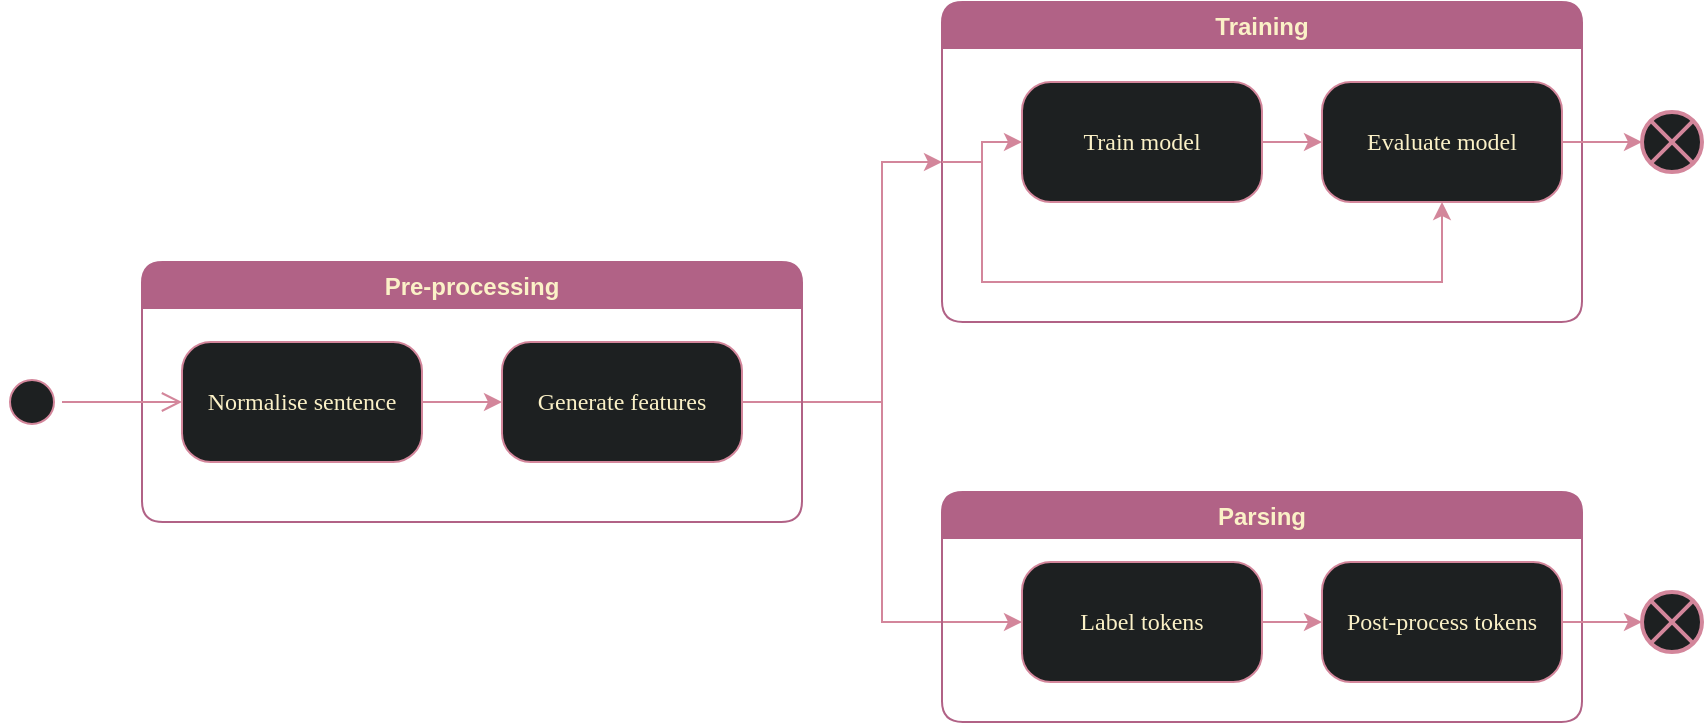 <mxfile version="24.8.4">
  <diagram name="Page-1" id="58cdce13-f638-feb5-8d6f-7d28b1aa9fa0">
    <mxGraphModel dx="1062" dy="569" grid="1" gridSize="10" guides="1" tooltips="1" connect="1" arrows="1" fold="1" page="1" pageScale="1" pageWidth="1100" pageHeight="850" background="none" math="0" shadow="0">
      <root>
        <mxCell id="0" />
        <mxCell id="1" parent="0" />
        <mxCell id="MJA81eZ-Jpp3-eZPRiix-2" style="edgeStyle=orthogonalEdgeStyle;rounded=0;orthogonalLoop=1;jettySize=auto;html=1;entryX=0;entryY=0.5;entryDx=0;entryDy=0;strokeColor=#d3869b;" edge="1" parent="1" source="382b91b5511bd0f7-6" target="382b91b5511bd0f7-7">
          <mxGeometry relative="1" as="geometry" />
        </mxCell>
        <mxCell id="382b91b5511bd0f7-6" value="Normalise sentence" style="rounded=1;whiteSpace=wrap;html=1;arcSize=24;fillColor=#1d2021;strokeColor=#d3869b;shadow=0;comic=0;labelBackgroundColor=none;fontFamily=Verdana;fontSize=12;fontColor=#fbf1c7;align=center;" parent="1" vertex="1">
          <mxGeometry x="190" y="210" width="120" height="60" as="geometry" />
        </mxCell>
        <mxCell id="MJA81eZ-Jpp3-eZPRiix-3" style="edgeStyle=orthogonalEdgeStyle;rounded=0;orthogonalLoop=1;jettySize=auto;html=1;entryX=0;entryY=0.5;entryDx=0;entryDy=0;exitX=1;exitY=0.5;exitDx=0;exitDy=0;strokeColor=#d3869b;" edge="1" parent="1" source="382b91b5511bd0f7-7" target="382b91b5511bd0f7-9">
          <mxGeometry relative="1" as="geometry">
            <Array as="points">
              <mxPoint x="540" y="240" />
              <mxPoint x="540" y="350" />
            </Array>
          </mxGeometry>
        </mxCell>
        <mxCell id="MJA81eZ-Jpp3-eZPRiix-4" style="edgeStyle=orthogonalEdgeStyle;rounded=0;orthogonalLoop=1;jettySize=auto;html=1;entryX=0;entryY=0.5;entryDx=0;entryDy=0;strokeColor=#d3869b;" edge="1" parent="1" source="382b91b5511bd0f7-7" target="MJA81eZ-Jpp3-eZPRiix-5">
          <mxGeometry relative="1" as="geometry">
            <mxPoint x="530" y="200" as="targetPoint" />
            <Array as="points">
              <mxPoint x="540" y="240" />
              <mxPoint x="540" y="120" />
            </Array>
          </mxGeometry>
        </mxCell>
        <mxCell id="382b91b5511bd0f7-7" value="Generate features" style="rounded=1;whiteSpace=wrap;html=1;arcSize=24;fillColor=#1d2021;strokeColor=#d3869b;shadow=0;comic=0;labelBackgroundColor=none;fontFamily=Verdana;fontSize=12;fontColor=#fbf1c7;align=center;" parent="1" vertex="1">
          <mxGeometry x="350" y="210" width="120" height="60" as="geometry" />
        </mxCell>
        <mxCell id="MJA81eZ-Jpp3-eZPRiix-5" value="Training" style="swimlane;rounded=1;fillColor=#b16286;strokeColor=#B16286;fontColor=#fbf1c7;" vertex="1" parent="1">
          <mxGeometry x="570" y="40" width="320" height="160" as="geometry" />
        </mxCell>
        <mxCell id="382b91b5511bd0f7-5" value="Evaluate model" style="rounded=1;whiteSpace=wrap;html=1;arcSize=24;fillColor=#1d2021;strokeColor=#d3869b;shadow=0;comic=0;labelBackgroundColor=none;fontFamily=Verdana;fontSize=12;fontColor=#fbf1c7;align=center;" parent="MJA81eZ-Jpp3-eZPRiix-5" vertex="1">
          <mxGeometry x="190" y="40" width="120" height="60" as="geometry" />
        </mxCell>
        <mxCell id="MJA81eZ-Jpp3-eZPRiix-9" value="" style="endArrow=classic;html=1;rounded=0;entryX=0.5;entryY=1;entryDx=0;entryDy=0;edgeStyle=orthogonalEdgeStyle;exitX=0;exitY=0.5;exitDx=0;exitDy=0;strokeColor=#d3869b;" edge="1" parent="MJA81eZ-Jpp3-eZPRiix-5" source="MJA81eZ-Jpp3-eZPRiix-5" target="382b91b5511bd0f7-5">
          <mxGeometry width="50" height="50" relative="1" as="geometry">
            <mxPoint x="-60" y="60" as="sourcePoint" />
            <mxPoint x="50" y="80" as="targetPoint" />
            <Array as="points">
              <mxPoint x="20" y="80" />
              <mxPoint x="20" y="140" />
              <mxPoint x="250" y="140" />
            </Array>
          </mxGeometry>
        </mxCell>
        <mxCell id="382b91b5511bd0f7-10" value="Train model" style="rounded=1;whiteSpace=wrap;html=1;arcSize=24;fillColor=#1d2021;strokeColor=#d3869b;shadow=0;comic=0;labelBackgroundColor=none;fontFamily=Verdana;fontSize=12;fontColor=#fbf1c7;align=center;" parent="MJA81eZ-Jpp3-eZPRiix-5" vertex="1">
          <mxGeometry x="40" y="40" width="120" height="60" as="geometry" />
        </mxCell>
        <mxCell id="MJA81eZ-Jpp3-eZPRiix-7" value="" style="endArrow=classic;html=1;rounded=0;exitX=0;exitY=0.5;exitDx=0;exitDy=0;entryX=0;entryY=0.5;entryDx=0;entryDy=0;edgeStyle=orthogonalEdgeStyle;strokeColor=#d3869b;" edge="1" parent="MJA81eZ-Jpp3-eZPRiix-5" source="MJA81eZ-Jpp3-eZPRiix-5" target="382b91b5511bd0f7-10">
          <mxGeometry width="50" height="50" relative="1" as="geometry">
            <mxPoint x="-80" y="110" as="sourcePoint" />
            <mxPoint x="-30" y="60" as="targetPoint" />
            <Array as="points">
              <mxPoint x="20" y="80" />
              <mxPoint x="20" y="70" />
            </Array>
          </mxGeometry>
        </mxCell>
        <mxCell id="MJA81eZ-Jpp3-eZPRiix-10" value="" style="edgeStyle=orthogonalEdgeStyle;rounded=0;orthogonalLoop=1;jettySize=auto;html=1;strokeColor=#d3869b;" edge="1" parent="MJA81eZ-Jpp3-eZPRiix-5" source="382b91b5511bd0f7-10" target="382b91b5511bd0f7-5">
          <mxGeometry relative="1" as="geometry" />
        </mxCell>
        <mxCell id="MJA81eZ-Jpp3-eZPRiix-6" value="Pre-processing" style="swimlane;rounded=1;fillColor=#b16286;strokeColor=#B16286;fontColor=#fbf1c7;" vertex="1" parent="1">
          <mxGeometry x="170" y="170" width="330" height="130" as="geometry" />
        </mxCell>
        <mxCell id="MJA81eZ-Jpp3-eZPRiix-11" value="Parsing" style="swimlane;rounded=1;fillColor=#b16286;strokeColor=#B16286;fontColor=#fbf1c7;" vertex="1" parent="1">
          <mxGeometry x="570" y="285" width="320" height="115" as="geometry" />
        </mxCell>
        <mxCell id="MJA81eZ-Jpp3-eZPRiix-1" value="Post-process tokens" style="rounded=1;whiteSpace=wrap;html=1;arcSize=24;fillColor=#1d2021;strokeColor=#d3869b;shadow=0;comic=0;labelBackgroundColor=none;fontFamily=Verdana;fontSize=12;fontColor=#fbf1c7;align=center;" vertex="1" parent="MJA81eZ-Jpp3-eZPRiix-11">
          <mxGeometry x="190" y="35" width="120" height="60" as="geometry" />
        </mxCell>
        <mxCell id="MJA81eZ-Jpp3-eZPRiix-14" style="edgeStyle=orthogonalEdgeStyle;rounded=0;orthogonalLoop=1;jettySize=auto;html=1;entryX=0;entryY=0.5;entryDx=0;entryDy=0;strokeColor=#d3869b;" edge="1" parent="MJA81eZ-Jpp3-eZPRiix-11" source="382b91b5511bd0f7-9" target="MJA81eZ-Jpp3-eZPRiix-1">
          <mxGeometry relative="1" as="geometry" />
        </mxCell>
        <mxCell id="382b91b5511bd0f7-9" value="Label tokens" style="rounded=1;whiteSpace=wrap;html=1;arcSize=24;fillColor=#1d2021;strokeColor=#d3869b;shadow=0;comic=0;labelBackgroundColor=none;fontFamily=Verdana;fontSize=12;fontColor=#fbf1c7;align=center;" parent="MJA81eZ-Jpp3-eZPRiix-11" vertex="1">
          <mxGeometry x="40" y="35" width="120" height="60" as="geometry" />
        </mxCell>
        <mxCell id="MJA81eZ-Jpp3-eZPRiix-15" value="" style="ellipse;html=1;shape=startState;fillColor=#1d2021;strokeColor=#d3869b;shadow=0;" vertex="1" parent="1">
          <mxGeometry x="100" y="225" width="30" height="30" as="geometry" />
        </mxCell>
        <mxCell id="MJA81eZ-Jpp3-eZPRiix-16" value="" style="edgeStyle=orthogonalEdgeStyle;html=1;verticalAlign=bottom;endArrow=open;endSize=8;strokeColor=#d3869b;rounded=0;entryX=0;entryY=0.5;entryDx=0;entryDy=0;" edge="1" source="MJA81eZ-Jpp3-eZPRiix-15" parent="1" target="382b91b5511bd0f7-6">
          <mxGeometry relative="1" as="geometry">
            <mxPoint x="105" y="310" as="targetPoint" />
          </mxGeometry>
        </mxCell>
        <mxCell id="MJA81eZ-Jpp3-eZPRiix-19" style="edgeStyle=orthogonalEdgeStyle;rounded=0;orthogonalLoop=1;jettySize=auto;html=1;entryX=0;entryY=0.5;entryDx=0;entryDy=0;entryPerimeter=0;strokeColor=#d3869b;" edge="1" parent="1" source="382b91b5511bd0f7-5" target="MJA81eZ-Jpp3-eZPRiix-22">
          <mxGeometry relative="1" as="geometry">
            <mxPoint x="920.0" y="110" as="targetPoint" />
          </mxGeometry>
        </mxCell>
        <mxCell id="MJA81eZ-Jpp3-eZPRiix-20" value="" style="html=1;shape=mxgraph.sysml.flowFinal;strokeWidth=2;verticalLabelPosition=bottom;verticalAlignment=top;strokeColor=#d3869b;fillColor=#1d2021;" vertex="1" parent="1">
          <mxGeometry x="920" y="335" width="30" height="30" as="geometry" />
        </mxCell>
        <mxCell id="MJA81eZ-Jpp3-eZPRiix-21" style="edgeStyle=orthogonalEdgeStyle;rounded=0;orthogonalLoop=1;jettySize=auto;html=1;entryX=0;entryY=0.5;entryDx=0;entryDy=0;entryPerimeter=0;strokeColor=#d3869b;" edge="1" parent="1" source="MJA81eZ-Jpp3-eZPRiix-1" target="MJA81eZ-Jpp3-eZPRiix-20">
          <mxGeometry relative="1" as="geometry" />
        </mxCell>
        <mxCell id="MJA81eZ-Jpp3-eZPRiix-22" value="" style="html=1;shape=mxgraph.sysml.flowFinal;strokeWidth=2;verticalLabelPosition=bottom;verticalAlignment=top;strokeColor=#d3869b;fillColor=#1d2021;" vertex="1" parent="1">
          <mxGeometry x="920" y="95" width="30" height="30" as="geometry" />
        </mxCell>
      </root>
    </mxGraphModel>
  </diagram>
</mxfile>
